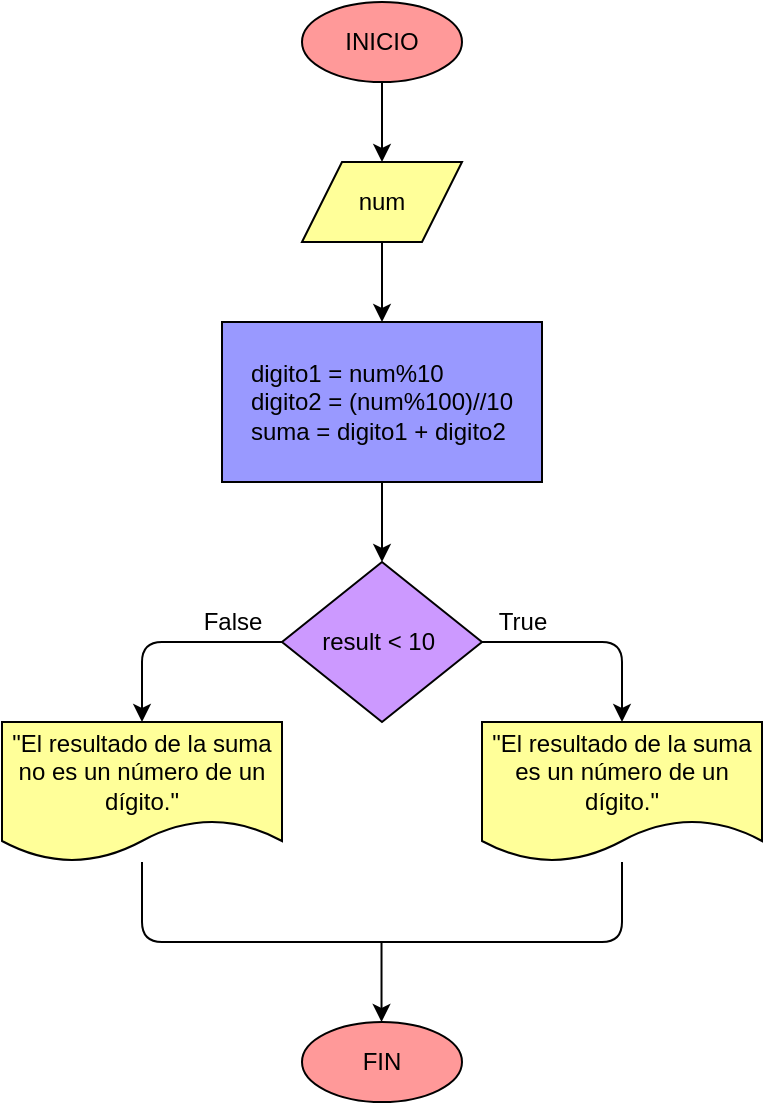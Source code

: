 <mxfile>
    <diagram id="nCl3FJlKIc-3DkQRVR9U" name="Página-1">
        <mxGraphModel dx="650" dy="516" grid="1" gridSize="10" guides="1" tooltips="1" connect="1" arrows="1" fold="1" page="1" pageScale="1" pageWidth="827" pageHeight="1169" math="0" shadow="0">
            <root>
                <mxCell id="0"/>
                <mxCell id="1" parent="0"/>
                <mxCell id="4" value="" style="edgeStyle=none;html=1;strokeColor=#000000;fontColor=#000000;" parent="1" source="2" target="3" edge="1">
                    <mxGeometry relative="1" as="geometry"/>
                </mxCell>
                <mxCell id="2" value="INICIO" style="ellipse;whiteSpace=wrap;html=1;fillColor=#FF9999;fontColor=#000000;strokeColor=#000000;" parent="1" vertex="1">
                    <mxGeometry x="200" y="80" width="80" height="40" as="geometry"/>
                </mxCell>
                <mxCell id="6" value="" style="edgeStyle=none;html=1;strokeColor=#000000;fontColor=#000000;" parent="1" source="3" target="5" edge="1">
                    <mxGeometry relative="1" as="geometry"/>
                </mxCell>
                <mxCell id="3" value="num" style="shape=parallelogram;perimeter=parallelogramPerimeter;whiteSpace=wrap;html=1;fixedSize=1;fillColor=#FFFF99;fontColor=#000000;strokeColor=#000000;" parent="1" vertex="1">
                    <mxGeometry x="200" y="160" width="80" height="40" as="geometry"/>
                </mxCell>
                <mxCell id="8" value="" style="edgeStyle=none;html=1;strokeColor=#000000;fontColor=#000000;" parent="1" source="5" target="7" edge="1">
                    <mxGeometry relative="1" as="geometry"/>
                </mxCell>
                <mxCell id="5" value="&lt;div style=&quot;text-align: justify&quot;&gt;digito1 = num%10&lt;span&gt;&lt;br&gt;&lt;/span&gt;&lt;/div&gt;&lt;div style=&quot;text-align: justify&quot;&gt;&lt;span&gt;digito2 = (num%100)//10&lt;/span&gt;&lt;/div&gt;&lt;div style=&quot;text-align: justify&quot;&gt;&lt;span&gt;suma = digito1 + digito2&lt;/span&gt;&lt;/div&gt;" style="whiteSpace=wrap;html=1;fillColor=#9999FF;fontColor=#000000;strokeColor=#000000;align=center;" parent="1" vertex="1">
                    <mxGeometry x="160" y="240" width="160" height="80" as="geometry"/>
                </mxCell>
                <mxCell id="12" value="" style="edgeStyle=none;html=1;entryX=0.5;entryY=0;entryDx=0;entryDy=0;exitX=1;exitY=0.5;exitDx=0;exitDy=0;strokeColor=#000000;fontColor=#000000;" parent="1" source="7" edge="1">
                    <mxGeometry relative="1" as="geometry">
                        <mxPoint x="360" y="440" as="targetPoint"/>
                        <Array as="points">
                            <mxPoint x="360" y="400"/>
                        </Array>
                    </mxGeometry>
                </mxCell>
                <mxCell id="15" style="edgeStyle=none;html=1;exitX=0;exitY=0.5;exitDx=0;exitDy=0;entryX=0.5;entryY=0;entryDx=0;entryDy=0;strokeColor=#000000;fontColor=#000000;" parent="1" source="7" edge="1">
                    <mxGeometry relative="1" as="geometry">
                        <Array as="points">
                            <mxPoint x="120" y="400"/>
                        </Array>
                        <mxPoint x="120" y="440" as="targetPoint"/>
                    </mxGeometry>
                </mxCell>
                <mxCell id="7" value="result &amp;lt; 10&amp;nbsp;" style="rhombus;whiteSpace=wrap;html=1;fillColor=#CC99FF;fontColor=#000000;strokeColor=#000000;" parent="1" vertex="1">
                    <mxGeometry x="190" y="360" width="100" height="80" as="geometry"/>
                </mxCell>
                <mxCell id="16" value="&quot;El resultado de la suma es un número de un dígito.&quot;" style="shape=document;whiteSpace=wrap;html=1;boundedLbl=1;fillColor=#FFFF99;fontColor=#000000;strokeColor=#000000;" parent="1" vertex="1">
                    <mxGeometry x="290" y="440" width="140" height="70" as="geometry"/>
                </mxCell>
                <mxCell id="19" value="FIN" style="ellipse;whiteSpace=wrap;html=1;fillColor=#FF9999;fontColor=#000000;strokeColor=#000000;" parent="1" vertex="1">
                    <mxGeometry x="200" y="590" width="80" height="40" as="geometry"/>
                </mxCell>
                <mxCell id="21" value="True" style="text;html=1;align=center;verticalAlign=middle;resizable=0;points=[];autosize=1;strokeColor=none;fillColor=none;fontColor=#000000;" parent="1" vertex="1">
                    <mxGeometry x="290" y="380" width="40" height="20" as="geometry"/>
                </mxCell>
                <mxCell id="22" value="False" style="text;html=1;align=center;verticalAlign=middle;resizable=0;points=[];autosize=1;strokeColor=none;fillColor=none;fontColor=#000000;" parent="1" vertex="1">
                    <mxGeometry x="140" y="380" width="50" height="20" as="geometry"/>
                </mxCell>
                <mxCell id="23" value="&quot;El resultado de la suma no es un número de un dígito.&quot;" style="shape=document;whiteSpace=wrap;html=1;boundedLbl=1;fillColor=#FFFF99;fontColor=#000000;strokeColor=#000000;" parent="1" vertex="1">
                    <mxGeometry x="50" y="440" width="140" height="70" as="geometry"/>
                </mxCell>
                <mxCell id="24" value="" style="endArrow=none;html=1;strokeColor=#000000;fontColor=#000000;" parent="1" edge="1">
                    <mxGeometry width="50" height="50" relative="1" as="geometry">
                        <mxPoint x="120" y="510" as="sourcePoint"/>
                        <mxPoint x="360" y="510" as="targetPoint"/>
                        <Array as="points">
                            <mxPoint x="120" y="550"/>
                            <mxPoint x="360" y="550"/>
                        </Array>
                    </mxGeometry>
                </mxCell>
                <mxCell id="25" value="" style="edgeStyle=none;html=1;strokeColor=#000000;fontColor=#000000;" parent="1" edge="1">
                    <mxGeometry relative="1" as="geometry">
                        <mxPoint x="239.76" y="550" as="sourcePoint"/>
                        <mxPoint x="239.76" y="590" as="targetPoint"/>
                    </mxGeometry>
                </mxCell>
            </root>
        </mxGraphModel>
    </diagram>
</mxfile>